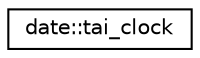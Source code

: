 digraph "Graphical Class Hierarchy"
{
 // LATEX_PDF_SIZE
  edge [fontname="Helvetica",fontsize="10",labelfontname="Helvetica",labelfontsize="10"];
  node [fontname="Helvetica",fontsize="10",shape=record];
  rankdir="LR";
  Node0 [label="date::tai_clock",height=0.2,width=0.4,color="black", fillcolor="white", style="filled",URL="$classdate_1_1tai__clock.html",tooltip=" "];
}
